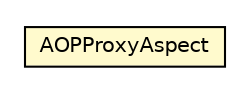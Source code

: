 #!/usr/local/bin/dot
#
# Class diagram 
# Generated by UMLGraph version 5.1 (http://www.umlgraph.org/)
#

digraph G {
	edge [fontname="Helvetica",fontsize=10,labelfontname="Helvetica",labelfontsize=10];
	node [fontname="Helvetica",fontsize=10,shape=plaintext];
	nodesep=0.25;
	ranksep=0.5;
	// org.androidtransfuse.analysis.astAnalyzer.AOPProxyAspect
	c31471 [label=<<table title="org.androidtransfuse.analysis.astAnalyzer.AOPProxyAspect" border="0" cellborder="1" cellspacing="0" cellpadding="2" port="p" bgcolor="lemonChiffon" href="./AOPProxyAspect.html">
		<tr><td><table border="0" cellspacing="0" cellpadding="1">
<tr><td align="center" balign="center"> AOPProxyAspect </td></tr>
		</table></td></tr>
		</table>>, fontname="Helvetica", fontcolor="black", fontsize=10.0];
}

